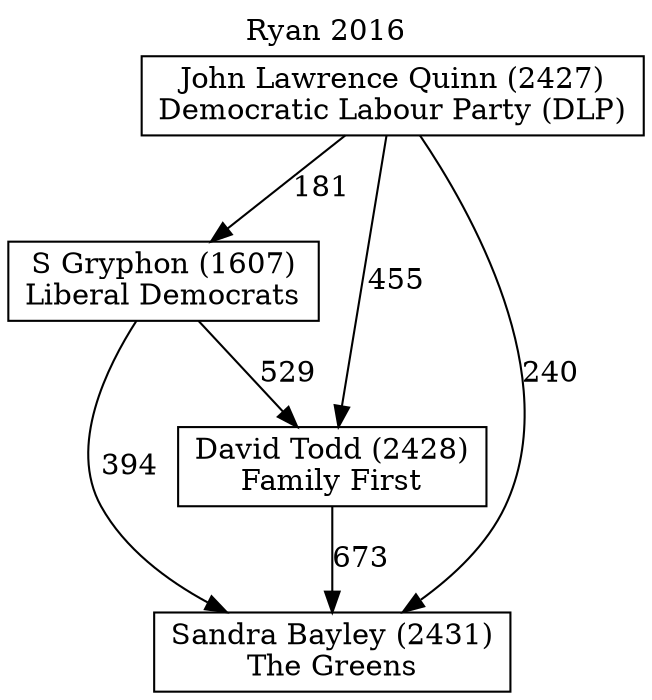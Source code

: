 // House preference flow
digraph "Sandra Bayley (2431)_Ryan_2016" {
	graph [label="Ryan 2016" labelloc=t mclimit=10]
	node [shape=box]
	"John Lawrence Quinn (2427)" [label="John Lawrence Quinn (2427)
Democratic Labour Party (DLP)"]
	"S Gryphon (1607)" [label="S Gryphon (1607)
Liberal Democrats"]
	"David Todd (2428)" [label="David Todd (2428)
Family First"]
	"Sandra Bayley (2431)" [label="Sandra Bayley (2431)
The Greens"]
	"S Gryphon (1607)" -> "Sandra Bayley (2431)" [label=394]
	"S Gryphon (1607)" -> "David Todd (2428)" [label=529]
	"John Lawrence Quinn (2427)" -> "S Gryphon (1607)" [label=181]
	"John Lawrence Quinn (2427)" -> "David Todd (2428)" [label=455]
	"John Lawrence Quinn (2427)" -> "Sandra Bayley (2431)" [label=240]
	"David Todd (2428)" -> "Sandra Bayley (2431)" [label=673]
}
